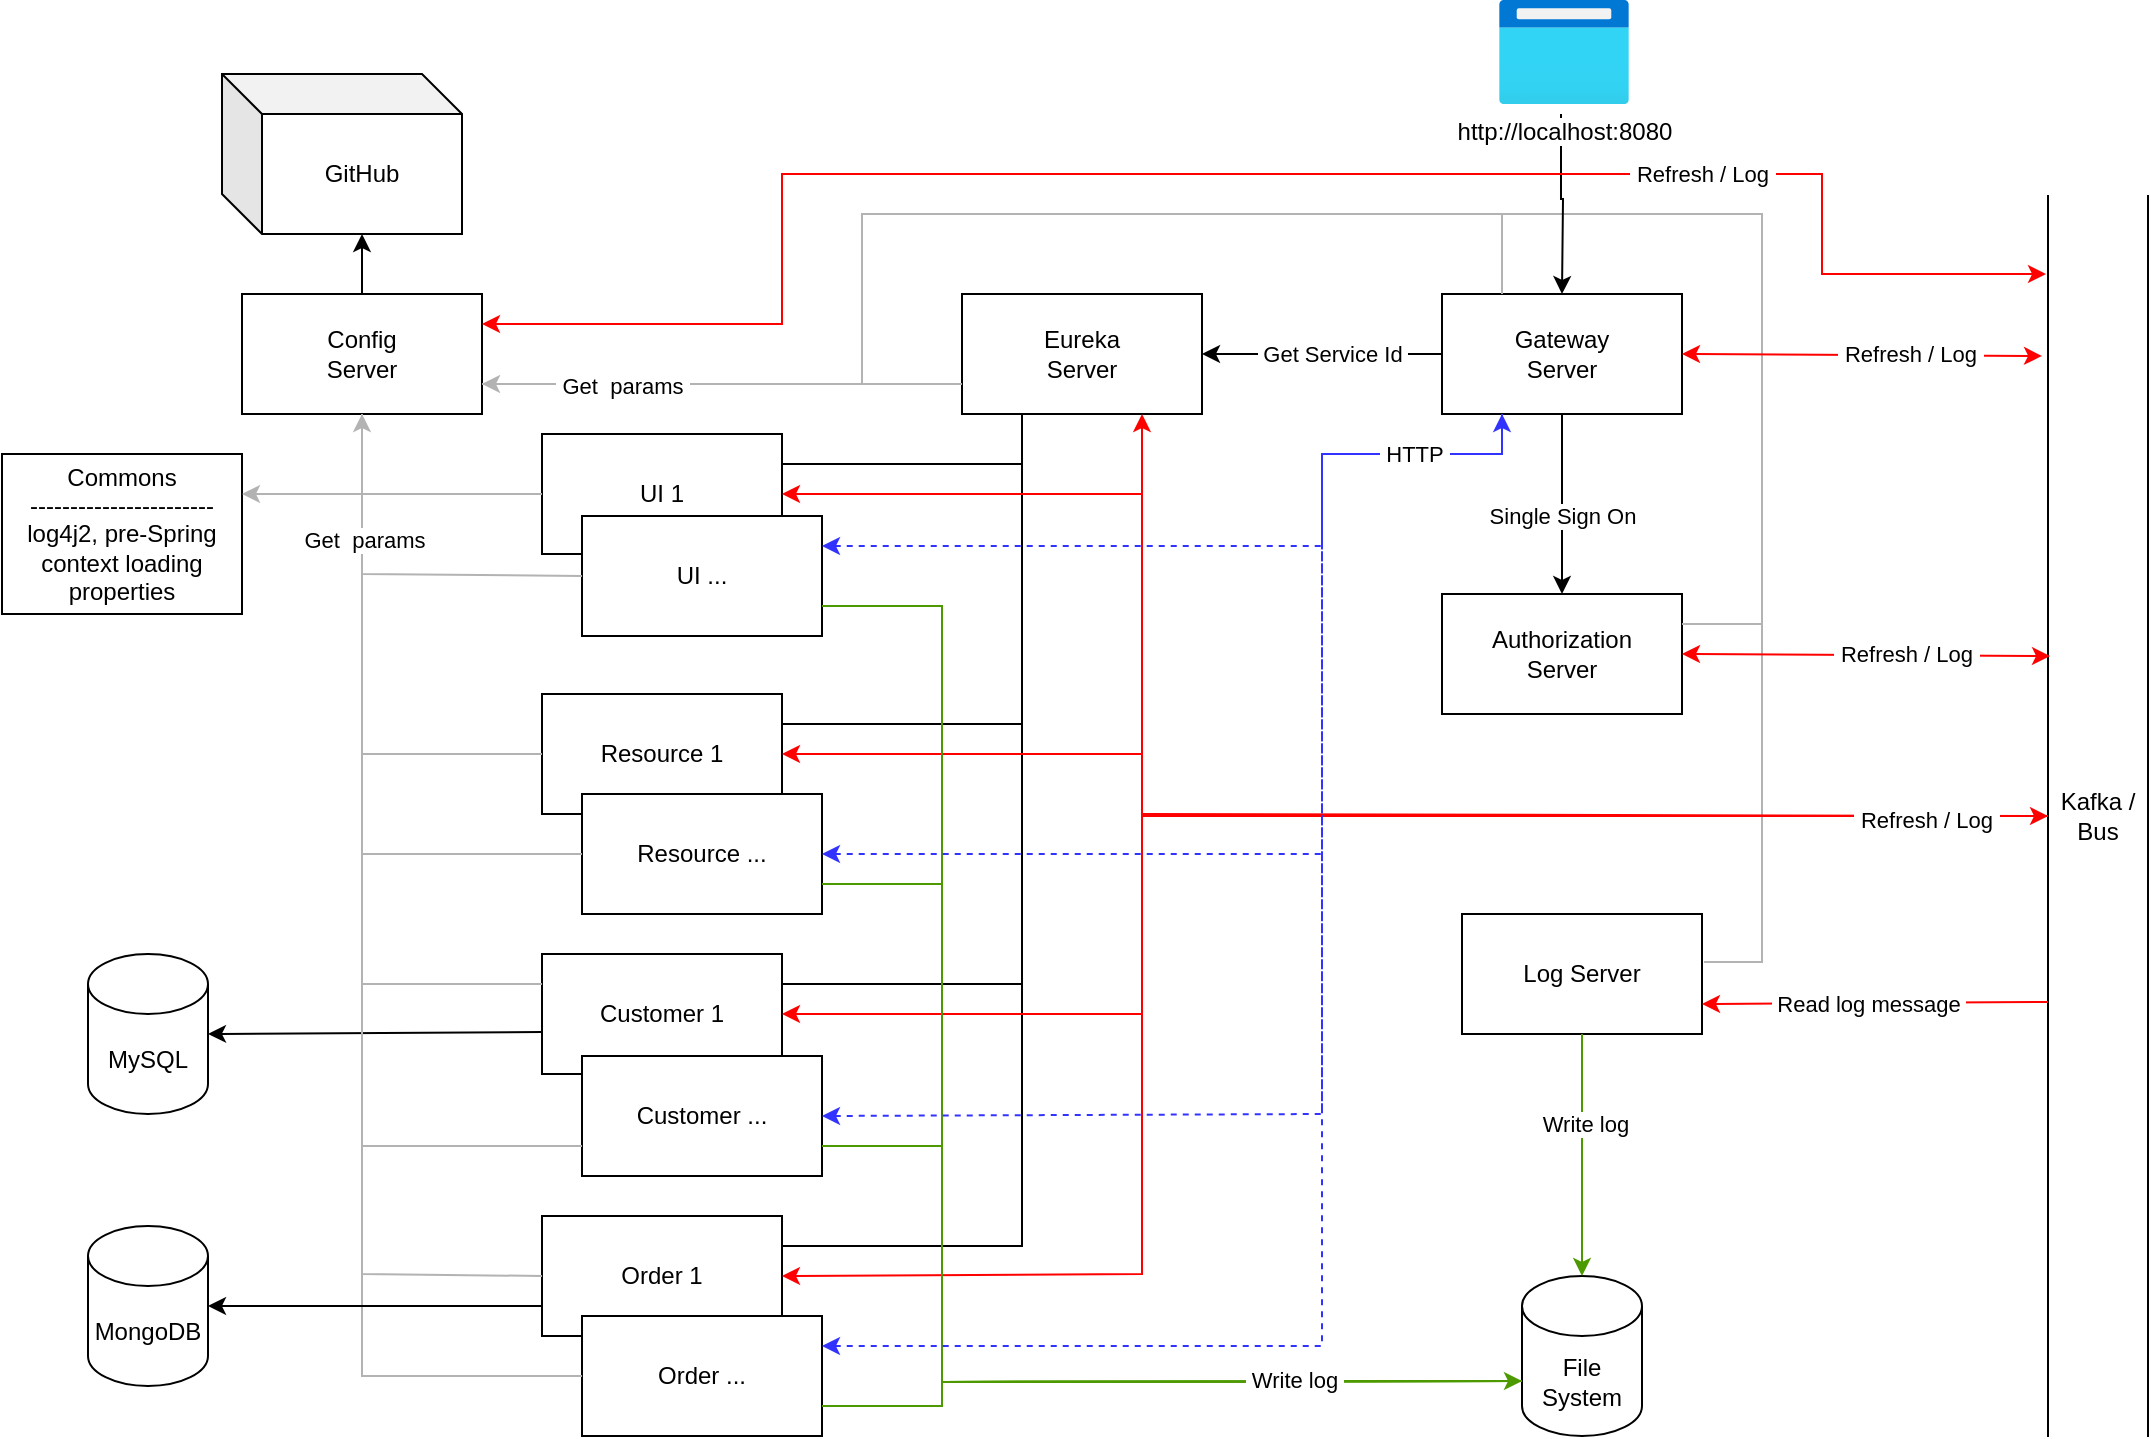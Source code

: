 <mxfile version="21.2.1" type="device">
  <diagram name="Page-1" id="ivzrYam6SIHgwVBFcI3E">
    <mxGraphModel dx="1418" dy="948" grid="1" gridSize="10" guides="1" tooltips="1" connect="1" arrows="1" fold="1" page="1" pageScale="1" pageWidth="1169" pageHeight="827" math="0" shadow="0">
      <root>
        <mxCell id="0" />
        <mxCell id="1" parent="0" />
        <mxCell id="c5bdx5AyV4i2kG1hVxSQ-1" value="Gateway&lt;br&gt;Server" style="rounded=0;whiteSpace=wrap;html=1;" parent="1" vertex="1">
          <mxGeometry x="727" y="200" width="120" height="60" as="geometry" />
        </mxCell>
        <mxCell id="c5bdx5AyV4i2kG1hVxSQ-3" value="Authorization&lt;br&gt;Server" style="rounded=0;whiteSpace=wrap;html=1;" parent="1" vertex="1">
          <mxGeometry x="727" y="350" width="120" height="60" as="geometry" />
        </mxCell>
        <mxCell id="c5bdx5AyV4i2kG1hVxSQ-5" value="Config&lt;br&gt;Server" style="rounded=0;whiteSpace=wrap;html=1;" parent="1" vertex="1">
          <mxGeometry x="127" y="200" width="120" height="60" as="geometry" />
        </mxCell>
        <mxCell id="c5bdx5AyV4i2kG1hVxSQ-6" value="Log&amp;nbsp;Server" style="rounded=0;whiteSpace=wrap;html=1;" parent="1" vertex="1">
          <mxGeometry x="737" y="510" width="120" height="60" as="geometry" />
        </mxCell>
        <mxCell id="c5bdx5AyV4i2kG1hVxSQ-7" value="Eureka&lt;br&gt;Server" style="rounded=0;whiteSpace=wrap;html=1;" parent="1" vertex="1">
          <mxGeometry x="487" y="200" width="120" height="60" as="geometry" />
        </mxCell>
        <mxCell id="c5bdx5AyV4i2kG1hVxSQ-8" value="UI 1" style="rounded=0;whiteSpace=wrap;html=1;align=center;" parent="1" vertex="1">
          <mxGeometry x="277" y="270" width="120" height="60" as="geometry" />
        </mxCell>
        <mxCell id="c5bdx5AyV4i2kG1hVxSQ-9" value="UI ..." style="rounded=0;whiteSpace=wrap;html=1;align=center;" parent="1" vertex="1">
          <mxGeometry x="297" y="311" width="120" height="60" as="geometry" />
        </mxCell>
        <mxCell id="c5bdx5AyV4i2kG1hVxSQ-10" value="Resource 1" style="rounded=0;whiteSpace=wrap;html=1;align=center;" parent="1" vertex="1">
          <mxGeometry x="277" y="400" width="120" height="60" as="geometry" />
        </mxCell>
        <mxCell id="c5bdx5AyV4i2kG1hVxSQ-11" value="Resource ..." style="rounded=0;whiteSpace=wrap;html=1;align=center;" parent="1" vertex="1">
          <mxGeometry x="297" y="450" width="120" height="60" as="geometry" />
        </mxCell>
        <mxCell id="c5bdx5AyV4i2kG1hVxSQ-12" value="Customer 1" style="rounded=0;whiteSpace=wrap;html=1;align=center;" parent="1" vertex="1">
          <mxGeometry x="277" y="530" width="120" height="60" as="geometry" />
        </mxCell>
        <mxCell id="c5bdx5AyV4i2kG1hVxSQ-13" value="Customer ..." style="rounded=0;whiteSpace=wrap;html=1;align=center;" parent="1" vertex="1">
          <mxGeometry x="297" y="581" width="120" height="60" as="geometry" />
        </mxCell>
        <mxCell id="c5bdx5AyV4i2kG1hVxSQ-14" value="Order 1" style="rounded=0;whiteSpace=wrap;html=1;align=center;" parent="1" vertex="1">
          <mxGeometry x="277" y="661" width="120" height="60" as="geometry" />
        </mxCell>
        <mxCell id="c5bdx5AyV4i2kG1hVxSQ-15" value="Order ..." style="rounded=0;whiteSpace=wrap;html=1;align=center;" parent="1" vertex="1">
          <mxGeometry x="297" y="711" width="120" height="60" as="geometry" />
        </mxCell>
        <mxCell id="c5bdx5AyV4i2kG1hVxSQ-16" value="MySQL" style="shape=cylinder3;whiteSpace=wrap;html=1;boundedLbl=1;backgroundOutline=1;size=15;" parent="1" vertex="1">
          <mxGeometry x="50" y="530" width="60" height="80" as="geometry" />
        </mxCell>
        <mxCell id="c5bdx5AyV4i2kG1hVxSQ-17" value="MongoDB" style="shape=cylinder3;whiteSpace=wrap;html=1;boundedLbl=1;backgroundOutline=1;size=15;" parent="1" vertex="1">
          <mxGeometry x="50" y="666" width="60" height="80" as="geometry" />
        </mxCell>
        <mxCell id="c5bdx5AyV4i2kG1hVxSQ-18" value="GitHub" style="shape=cube;whiteSpace=wrap;html=1;boundedLbl=1;backgroundOutline=1;darkOpacity=0.05;darkOpacity2=0.1;" parent="1" vertex="1">
          <mxGeometry x="117" y="90" width="120" height="80" as="geometry" />
        </mxCell>
        <mxCell id="c5bdx5AyV4i2kG1hVxSQ-20" value="Kafka / Bus" style="shape=partialRectangle;whiteSpace=wrap;html=1;left=0;right=0;fillColor=none;direction=south;" parent="1" vertex="1">
          <mxGeometry x="1030" y="151" width="50" height="620" as="geometry" />
        </mxCell>
        <mxCell id="c5bdx5AyV4i2kG1hVxSQ-22" value="" style="endArrow=none;html=1;rounded=0;exitX=1;exitY=0.5;exitDx=0;exitDy=0;exitPerimeter=0;entryX=0;entryY=0.65;entryDx=0;entryDy=0;entryPerimeter=0;endFill=0;startArrow=classic;startFill=1;" parent="1" source="c5bdx5AyV4i2kG1hVxSQ-16" target="c5bdx5AyV4i2kG1hVxSQ-12" edge="1">
          <mxGeometry width="50" height="50" relative="1" as="geometry">
            <mxPoint x="207" y="560" as="sourcePoint" />
            <mxPoint x="257" y="510" as="targetPoint" />
          </mxGeometry>
        </mxCell>
        <mxCell id="c5bdx5AyV4i2kG1hVxSQ-26" value="" style="endArrow=classic;html=1;rounded=0;exitX=0.5;exitY=0;exitDx=0;exitDy=0;entryX=0;entryY=0;entryDx=70;entryDy=80;entryPerimeter=0;endFill=1;" parent="1" source="c5bdx5AyV4i2kG1hVxSQ-5" target="c5bdx5AyV4i2kG1hVxSQ-18" edge="1">
          <mxGeometry width="50" height="50" relative="1" as="geometry">
            <mxPoint x="227" y="190" as="sourcePoint" />
            <mxPoint x="317" y="170" as="targetPoint" />
          </mxGeometry>
        </mxCell>
        <mxCell id="c5bdx5AyV4i2kG1hVxSQ-27" value="" style="endArrow=none;html=1;rounded=0;exitX=0.5;exitY=1;exitDx=0;exitDy=0;entryX=0;entryY=0.5;entryDx=0;entryDy=0;strokeColor=#B3B3B3;startArrow=classic;startFill=1;" parent="1" source="c5bdx5AyV4i2kG1hVxSQ-5" target="c5bdx5AyV4i2kG1hVxSQ-8" edge="1">
          <mxGeometry width="50" height="50" relative="1" as="geometry">
            <mxPoint x="147" y="330" as="sourcePoint" />
            <mxPoint x="237" y="310" as="targetPoint" />
            <Array as="points">
              <mxPoint x="187" y="300" />
            </Array>
          </mxGeometry>
        </mxCell>
        <mxCell id="c5bdx5AyV4i2kG1hVxSQ-28" value="" style="endArrow=none;html=1;rounded=0;entryX=0;entryY=0.5;entryDx=0;entryDy=0;strokeColor=#B3B3B3;" parent="1" target="c5bdx5AyV4i2kG1hVxSQ-9" edge="1">
          <mxGeometry width="50" height="50" relative="1" as="geometry">
            <mxPoint x="187" y="260" as="sourcePoint" />
            <mxPoint x="287" y="310" as="targetPoint" />
            <Array as="points">
              <mxPoint x="187" y="340" />
            </Array>
          </mxGeometry>
        </mxCell>
        <mxCell id="c5bdx5AyV4i2kG1hVxSQ-29" value="" style="endArrow=none;html=1;rounded=0;exitX=0.5;exitY=1;exitDx=0;exitDy=0;entryX=0;entryY=0.5;entryDx=0;entryDy=0;strokeColor=#B3B3B3;" parent="1" source="c5bdx5AyV4i2kG1hVxSQ-5" target="c5bdx5AyV4i2kG1hVxSQ-10" edge="1">
          <mxGeometry width="50" height="50" relative="1" as="geometry">
            <mxPoint x="187" y="390" as="sourcePoint" />
            <mxPoint x="277" y="430" as="targetPoint" />
            <Array as="points">
              <mxPoint x="187" y="430" />
            </Array>
          </mxGeometry>
        </mxCell>
        <mxCell id="c5bdx5AyV4i2kG1hVxSQ-30" value="" style="endArrow=none;html=1;rounded=0;exitX=0.5;exitY=1;exitDx=0;exitDy=0;entryX=0;entryY=0.5;entryDx=0;entryDy=0;strokeColor=#B3B3B3;" parent="1" source="c5bdx5AyV4i2kG1hVxSQ-5" target="c5bdx5AyV4i2kG1hVxSQ-11" edge="1">
          <mxGeometry width="50" height="50" relative="1" as="geometry">
            <mxPoint x="207" y="440" as="sourcePoint" />
            <mxPoint x="297" y="480" as="targetPoint" />
            <Array as="points">
              <mxPoint x="187" y="480" />
            </Array>
          </mxGeometry>
        </mxCell>
        <mxCell id="c5bdx5AyV4i2kG1hVxSQ-32" value="" style="endArrow=none;html=1;rounded=0;exitX=0.5;exitY=1;exitDx=0;exitDy=0;entryX=0;entryY=0.25;entryDx=0;entryDy=0;strokeColor=#B3B3B3;" parent="1" source="c5bdx5AyV4i2kG1hVxSQ-5" target="c5bdx5AyV4i2kG1hVxSQ-12" edge="1">
          <mxGeometry width="50" height="50" relative="1" as="geometry">
            <mxPoint x="167" y="340" as="sourcePoint" />
            <mxPoint x="277" y="560" as="targetPoint" />
            <Array as="points">
              <mxPoint x="187" y="545" />
            </Array>
          </mxGeometry>
        </mxCell>
        <mxCell id="c5bdx5AyV4i2kG1hVxSQ-33" value="" style="endArrow=none;html=1;rounded=0;exitX=0.5;exitY=1;exitDx=0;exitDy=0;entryX=0;entryY=0.75;entryDx=0;entryDy=0;strokeColor=#B3B3B3;" parent="1" source="c5bdx5AyV4i2kG1hVxSQ-5" target="c5bdx5AyV4i2kG1hVxSQ-13" edge="1">
          <mxGeometry width="50" height="50" relative="1" as="geometry">
            <mxPoint x="187" y="390" as="sourcePoint" />
            <mxPoint x="297" y="610" as="targetPoint" />
            <Array as="points">
              <mxPoint x="187" y="626" />
            </Array>
          </mxGeometry>
        </mxCell>
        <mxCell id="c5bdx5AyV4i2kG1hVxSQ-34" value="" style="endArrow=none;html=1;rounded=0;exitX=0.5;exitY=1;exitDx=0;exitDy=0;entryX=0;entryY=0.5;entryDx=0;entryDy=0;strokeColor=#B3B3B3;" parent="1" source="c5bdx5AyV4i2kG1hVxSQ-5" target="c5bdx5AyV4i2kG1hVxSQ-14" edge="1">
          <mxGeometry width="50" height="50" relative="1" as="geometry">
            <mxPoint x="197" y="270" as="sourcePoint" />
            <mxPoint x="307" y="636" as="targetPoint" />
            <Array as="points">
              <mxPoint x="187" y="690" />
            </Array>
          </mxGeometry>
        </mxCell>
        <mxCell id="c5bdx5AyV4i2kG1hVxSQ-35" value="" style="endArrow=none;html=1;rounded=0;exitX=0.5;exitY=1;exitDx=0;exitDy=0;entryX=0;entryY=0.5;entryDx=0;entryDy=0;strokeColor=#B3B3B3;" parent="1" source="c5bdx5AyV4i2kG1hVxSQ-5" target="c5bdx5AyV4i2kG1hVxSQ-15" edge="1">
          <mxGeometry width="50" height="50" relative="1" as="geometry">
            <mxPoint x="187" y="311" as="sourcePoint" />
            <mxPoint x="277" y="742" as="targetPoint" />
            <Array as="points">
              <mxPoint x="187" y="741" />
            </Array>
          </mxGeometry>
        </mxCell>
        <mxCell id="c5bdx5AyV4i2kG1hVxSQ-85" value="&amp;nbsp;Get&amp;nbsp; params&amp;nbsp;" style="edgeLabel;html=1;align=center;verticalAlign=middle;resizable=0;points=[];" parent="c5bdx5AyV4i2kG1hVxSQ-35" vertex="1" connectable="0">
          <mxGeometry x="-0.787" y="1" relative="1" as="geometry">
            <mxPoint as="offset" />
          </mxGeometry>
        </mxCell>
        <mxCell id="c5bdx5AyV4i2kG1hVxSQ-36" value="" style="endArrow=none;html=1;rounded=0;exitX=1;exitY=0.5;exitDx=0;exitDy=0;exitPerimeter=0;entryX=0;entryY=0.75;entryDx=0;entryDy=0;startArrow=classic;startFill=1;" parent="1" source="c5bdx5AyV4i2kG1hVxSQ-17" target="c5bdx5AyV4i2kG1hVxSQ-14" edge="1">
          <mxGeometry width="50" height="50" relative="1" as="geometry">
            <mxPoint x="167" y="763.5" as="sourcePoint" />
            <mxPoint x="297" y="756" as="targetPoint" />
          </mxGeometry>
        </mxCell>
        <mxCell id="c5bdx5AyV4i2kG1hVxSQ-37" value="" style="endArrow=none;html=1;rounded=0;exitX=1;exitY=0.25;exitDx=0;exitDy=0;entryX=0.25;entryY=1;entryDx=0;entryDy=0;" parent="1" source="c5bdx5AyV4i2kG1hVxSQ-8" target="c5bdx5AyV4i2kG1hVxSQ-7" edge="1">
          <mxGeometry width="50" height="50" relative="1" as="geometry">
            <mxPoint x="497" y="361" as="sourcePoint" />
            <mxPoint x="607" y="360" as="targetPoint" />
            <Array as="points">
              <mxPoint x="517" y="285" />
            </Array>
          </mxGeometry>
        </mxCell>
        <mxCell id="c5bdx5AyV4i2kG1hVxSQ-38" value="" style="endArrow=none;html=1;rounded=0;exitX=1;exitY=0.75;exitDx=0;exitDy=0;entryX=0;entryY=0.75;entryDx=0;entryDy=0;strokeColor=#B3B3B3;endFill=0;startArrow=classic;startFill=1;" parent="1" source="c5bdx5AyV4i2kG1hVxSQ-5" target="c5bdx5AyV4i2kG1hVxSQ-7" edge="1">
          <mxGeometry width="50" height="50" relative="1" as="geometry">
            <mxPoint x="247" y="230.5" as="sourcePoint" />
            <mxPoint x="357" y="229.5" as="targetPoint" />
          </mxGeometry>
        </mxCell>
        <mxCell id="c5bdx5AyV4i2kG1hVxSQ-39" value="" style="endArrow=none;html=1;rounded=0;strokeColor=#B3B3B3;exitX=1;exitY=0.75;exitDx=0;exitDy=0;entryX=0.25;entryY=0;entryDx=0;entryDy=0;" parent="1" source="c5bdx5AyV4i2kG1hVxSQ-5" target="c5bdx5AyV4i2kG1hVxSQ-1" edge="1">
          <mxGeometry width="50" height="50" relative="1" as="geometry">
            <mxPoint x="397" y="190" as="sourcePoint" />
            <mxPoint x="757" y="170" as="targetPoint" />
            <Array as="points">
              <mxPoint x="437" y="245" />
              <mxPoint x="437" y="160" />
              <mxPoint x="577" y="160" />
              <mxPoint x="757" y="160" />
            </Array>
          </mxGeometry>
        </mxCell>
        <mxCell id="c5bdx5AyV4i2kG1hVxSQ-41" value="" style="endArrow=none;html=1;rounded=0;exitX=1;exitY=0.25;exitDx=0;exitDy=0;entryX=0.25;entryY=1;entryDx=0;entryDy=0;" parent="1" source="c5bdx5AyV4i2kG1hVxSQ-10" target="c5bdx5AyV4i2kG1hVxSQ-7" edge="1">
          <mxGeometry width="50" height="50" relative="1" as="geometry">
            <mxPoint x="417" y="320" as="sourcePoint" />
            <mxPoint x="537" y="280" as="targetPoint" />
            <Array as="points">
              <mxPoint x="517" y="415" />
            </Array>
          </mxGeometry>
        </mxCell>
        <mxCell id="c5bdx5AyV4i2kG1hVxSQ-43" value="" style="endArrow=none;html=1;rounded=0;exitX=1;exitY=0.25;exitDx=0;exitDy=0;entryX=0.25;entryY=1;entryDx=0;entryDy=0;" parent="1" source="c5bdx5AyV4i2kG1hVxSQ-12" target="c5bdx5AyV4i2kG1hVxSQ-7" edge="1">
          <mxGeometry width="50" height="50" relative="1" as="geometry">
            <mxPoint x="437" y="340" as="sourcePoint" />
            <mxPoint x="557" y="300" as="targetPoint" />
            <Array as="points">
              <mxPoint x="517" y="545" />
            </Array>
          </mxGeometry>
        </mxCell>
        <mxCell id="c5bdx5AyV4i2kG1hVxSQ-45" value="" style="endArrow=none;html=1;rounded=0;exitX=1;exitY=0.25;exitDx=0;exitDy=0;entryX=0.25;entryY=1;entryDx=0;entryDy=0;" parent="1" source="c5bdx5AyV4i2kG1hVxSQ-14" target="c5bdx5AyV4i2kG1hVxSQ-7" edge="1">
          <mxGeometry width="50" height="50" relative="1" as="geometry">
            <mxPoint x="457" y="360" as="sourcePoint" />
            <mxPoint x="577" y="320" as="targetPoint" />
            <Array as="points">
              <mxPoint x="517" y="676" />
            </Array>
          </mxGeometry>
        </mxCell>
        <mxCell id="c5bdx5AyV4i2kG1hVxSQ-51" value="" style="endArrow=classic;html=1;rounded=0;entryX=1;entryY=0.5;entryDx=0;entryDy=0;exitX=0;exitY=0.5;exitDx=0;exitDy=0;" parent="1" source="c5bdx5AyV4i2kG1hVxSQ-1" target="c5bdx5AyV4i2kG1hVxSQ-7" edge="1">
          <mxGeometry width="50" height="50" relative="1" as="geometry">
            <mxPoint x="667" y="520" as="sourcePoint" />
            <mxPoint x="717" y="470" as="targetPoint" />
          </mxGeometry>
        </mxCell>
        <mxCell id="c5bdx5AyV4i2kG1hVxSQ-52" value="&amp;nbsp;Get Service Id&amp;nbsp;" style="edgeLabel;html=1;align=center;verticalAlign=middle;resizable=0;points=[];" parent="c5bdx5AyV4i2kG1hVxSQ-51" vertex="1" connectable="0">
          <mxGeometry x="0.3" relative="1" as="geometry">
            <mxPoint x="23" as="offset" />
          </mxGeometry>
        </mxCell>
        <mxCell id="c5bdx5AyV4i2kG1hVxSQ-53" value="" style="endArrow=classic;html=1;rounded=0;exitX=0.5;exitY=1;exitDx=0;exitDy=0;" parent="1" source="c5bdx5AyV4i2kG1hVxSQ-1" target="c5bdx5AyV4i2kG1hVxSQ-3" edge="1">
          <mxGeometry width="50" height="50" relative="1" as="geometry">
            <mxPoint x="867" y="300" as="sourcePoint" />
            <mxPoint x="917" y="250" as="targetPoint" />
          </mxGeometry>
        </mxCell>
        <mxCell id="c5bdx5AyV4i2kG1hVxSQ-54" value="&amp;nbsp;Single Sign On&amp;nbsp;" style="edgeLabel;html=1;align=center;verticalAlign=middle;resizable=0;points=[];" parent="c5bdx5AyV4i2kG1hVxSQ-53" vertex="1" connectable="0">
          <mxGeometry x="0.422" y="-1" relative="1" as="geometry">
            <mxPoint x="1" y="-13" as="offset" />
          </mxGeometry>
        </mxCell>
        <mxCell id="c5bdx5AyV4i2kG1hVxSQ-56" value="" style="endArrow=none;html=1;rounded=0;strokeColor=#B3B3B3;exitX=1;exitY=0.75;exitDx=0;exitDy=0;entryX=1;entryY=0.25;entryDx=0;entryDy=0;" parent="1" source="c5bdx5AyV4i2kG1hVxSQ-5" target="c5bdx5AyV4i2kG1hVxSQ-3" edge="1">
          <mxGeometry width="50" height="50" relative="1" as="geometry">
            <mxPoint x="257" y="225" as="sourcePoint" />
            <mxPoint x="887" y="390" as="targetPoint" />
            <Array as="points">
              <mxPoint x="437" y="245" />
              <mxPoint x="437" y="160" />
              <mxPoint x="887" y="160" />
              <mxPoint x="887" y="365" />
            </Array>
          </mxGeometry>
        </mxCell>
        <mxCell id="c5bdx5AyV4i2kG1hVxSQ-57" value="" style="endArrow=none;html=1;rounded=0;strokeColor=#B3B3B3;exitX=1;exitY=0.75;exitDx=0;exitDy=0;entryX=1.008;entryY=0.4;entryDx=0;entryDy=0;entryPerimeter=0;" parent="1" source="c5bdx5AyV4i2kG1hVxSQ-5" target="c5bdx5AyV4i2kG1hVxSQ-6" edge="1">
          <mxGeometry width="50" height="50" relative="1" as="geometry">
            <mxPoint x="247" y="215" as="sourcePoint" />
            <mxPoint x="847" y="365" as="targetPoint" />
            <Array as="points">
              <mxPoint x="437" y="245" />
              <mxPoint x="437" y="160" />
              <mxPoint x="887" y="160" />
              <mxPoint x="887" y="534" />
            </Array>
          </mxGeometry>
        </mxCell>
        <mxCell id="c5bdx5AyV4i2kG1hVxSQ-84" value="&amp;nbsp;Get&amp;nbsp; params&amp;nbsp;" style="edgeLabel;html=1;align=center;verticalAlign=middle;resizable=0;points=[];" parent="c5bdx5AyV4i2kG1hVxSQ-57" vertex="1" connectable="0">
          <mxGeometry x="-0.876" y="-1" relative="1" as="geometry">
            <mxPoint as="offset" />
          </mxGeometry>
        </mxCell>
        <mxCell id="c5bdx5AyV4i2kG1hVxSQ-59" value="" style="edgeStyle=orthogonalEdgeStyle;rounded=0;orthogonalLoop=1;jettySize=auto;html=1;align=center;verticalAlign=top;exitX=0.477;exitY=1.096;exitDx=0;exitDy=0;exitPerimeter=0;" parent="1" source="ECfrtQlxyT_L8Qk5CcrT-7" edge="1">
          <mxGeometry relative="1" as="geometry">
            <mxPoint x="787" y="200" as="targetPoint" />
            <mxPoint x="786.9" y="117.2" as="sourcePoint" />
          </mxGeometry>
        </mxCell>
        <mxCell id="c5bdx5AyV4i2kG1hVxSQ-61" value="" style="endArrow=classic;html=1;rounded=0;exitX=0.75;exitY=1;exitDx=0;exitDy=0;strokeColor=#FF0000;endFill=1;entryX=0.5;entryY=1;entryDx=0;entryDy=0;startArrow=classic;startFill=1;" parent="1" source="c5bdx5AyV4i2kG1hVxSQ-7" target="c5bdx5AyV4i2kG1hVxSQ-20" edge="1">
          <mxGeometry width="50" height="50" relative="1" as="geometry">
            <mxPoint x="657" y="490" as="sourcePoint" />
            <mxPoint x="947" y="470" as="targetPoint" />
            <Array as="points">
              <mxPoint x="577" y="461" />
            </Array>
          </mxGeometry>
        </mxCell>
        <mxCell id="c5bdx5AyV4i2kG1hVxSQ-63" value="" style="endArrow=none;html=1;rounded=0;strokeColor=#FF0000;exitX=1;exitY=0.5;exitDx=0;exitDy=0;endFill=0;entryX=0.5;entryY=1;entryDx=0;entryDy=0;startArrow=classic;startFill=1;" parent="1" source="c5bdx5AyV4i2kG1hVxSQ-8" target="c5bdx5AyV4i2kG1hVxSQ-20" edge="1">
          <mxGeometry width="50" height="50" relative="1" as="geometry">
            <mxPoint x="597" y="540" as="sourcePoint" />
            <mxPoint x="937" y="450" as="targetPoint" />
            <Array as="points">
              <mxPoint x="577" y="300" />
              <mxPoint x="577" y="461" />
            </Array>
          </mxGeometry>
        </mxCell>
        <mxCell id="c5bdx5AyV4i2kG1hVxSQ-64" value="" style="endArrow=classic;html=1;rounded=0;entryX=0.129;entryY=1.06;entryDx=0;entryDy=0;entryPerimeter=0;exitX=1;exitY=0.5;exitDx=0;exitDy=0;strokeColor=#FF0000;startArrow=classic;startFill=1;" parent="1" source="c5bdx5AyV4i2kG1hVxSQ-1" target="c5bdx5AyV4i2kG1hVxSQ-20" edge="1">
          <mxGeometry width="50" height="50" relative="1" as="geometry">
            <mxPoint x="657" y="490" as="sourcePoint" />
            <mxPoint x="707" y="440" as="targetPoint" />
          </mxGeometry>
        </mxCell>
        <mxCell id="c5bdx5AyV4i2kG1hVxSQ-82" value="&amp;nbsp;Refresh / Log&amp;nbsp;" style="edgeLabel;html=1;align=center;verticalAlign=middle;resizable=0;points=[];" parent="c5bdx5AyV4i2kG1hVxSQ-64" vertex="1" connectable="0">
          <mxGeometry x="0.402" y="1" relative="1" as="geometry">
            <mxPoint x="-12" as="offset" />
          </mxGeometry>
        </mxCell>
        <mxCell id="c5bdx5AyV4i2kG1hVxSQ-66" value="" style="endArrow=classic;html=1;rounded=0;entryX=0.371;entryY=0.98;entryDx=0;entryDy=0;entryPerimeter=0;strokeColor=#FF0000;exitX=1;exitY=0.5;exitDx=0;exitDy=0;startArrow=classic;startFill=1;" parent="1" source="c5bdx5AyV4i2kG1hVxSQ-3" target="c5bdx5AyV4i2kG1hVxSQ-20" edge="1">
          <mxGeometry width="50" height="50" relative="1" as="geometry">
            <mxPoint x="847" y="389" as="sourcePoint" />
            <mxPoint x="933" y="390" as="targetPoint" />
          </mxGeometry>
        </mxCell>
        <mxCell id="c5bdx5AyV4i2kG1hVxSQ-81" value="&amp;nbsp;Refresh / Log&amp;nbsp;" style="edgeLabel;html=1;align=center;verticalAlign=middle;resizable=0;points=[];" parent="c5bdx5AyV4i2kG1hVxSQ-66" vertex="1" connectable="0">
          <mxGeometry x="0.252" y="1" relative="1" as="geometry">
            <mxPoint x="-3" as="offset" />
          </mxGeometry>
        </mxCell>
        <mxCell id="c5bdx5AyV4i2kG1hVxSQ-67" value="" style="endArrow=none;html=1;rounded=0;strokeColor=#FF0000;exitX=1;exitY=0.5;exitDx=0;exitDy=0;endFill=0;entryX=0.5;entryY=1;entryDx=0;entryDy=0;startArrow=classic;startFill=1;" parent="1" source="c5bdx5AyV4i2kG1hVxSQ-10" target="c5bdx5AyV4i2kG1hVxSQ-20" edge="1">
          <mxGeometry width="50" height="50" relative="1" as="geometry">
            <mxPoint x="397" y="300" as="sourcePoint" />
            <mxPoint x="957" y="490" as="targetPoint" />
            <Array as="points">
              <mxPoint x="577" y="430" />
              <mxPoint x="577" y="461" />
            </Array>
          </mxGeometry>
        </mxCell>
        <mxCell id="c5bdx5AyV4i2kG1hVxSQ-68" value="" style="endArrow=none;html=1;rounded=0;strokeColor=#FF0000;exitX=1;exitY=0.5;exitDx=0;exitDy=0;endFill=0;entryX=0.5;entryY=1;entryDx=0;entryDy=0;startArrow=classic;startFill=1;" parent="1" source="c5bdx5AyV4i2kG1hVxSQ-12" target="c5bdx5AyV4i2kG1hVxSQ-20" edge="1">
          <mxGeometry width="50" height="50" relative="1" as="geometry">
            <mxPoint x="437" y="570" as="sourcePoint" />
            <mxPoint x="967" y="430" as="targetPoint" />
            <Array as="points">
              <mxPoint x="577" y="560" />
              <mxPoint x="577" y="460" />
            </Array>
          </mxGeometry>
        </mxCell>
        <mxCell id="c5bdx5AyV4i2kG1hVxSQ-69" value="" style="endArrow=none;html=1;rounded=0;strokeColor=#FF0000;exitX=1;exitY=0.5;exitDx=0;exitDy=0;endFill=0;entryX=0.5;entryY=1;entryDx=0;entryDy=0;startArrow=classic;startFill=1;" parent="1" source="c5bdx5AyV4i2kG1hVxSQ-14" target="c5bdx5AyV4i2kG1hVxSQ-20" edge="1">
          <mxGeometry width="50" height="50" relative="1" as="geometry">
            <mxPoint x="487" y="700" as="sourcePoint" />
            <mxPoint x="957" y="500" as="targetPoint" />
            <Array as="points">
              <mxPoint x="577" y="690" />
              <mxPoint x="577" y="461" />
            </Array>
          </mxGeometry>
        </mxCell>
        <mxCell id="c5bdx5AyV4i2kG1hVxSQ-80" value="&amp;nbsp;Refresh / Log&amp;nbsp;" style="edgeLabel;html=1;align=center;verticalAlign=middle;resizable=0;points=[];" parent="c5bdx5AyV4i2kG1hVxSQ-69" vertex="1" connectable="0">
          <mxGeometry x="0.698" y="-2" relative="1" as="geometry">
            <mxPoint x="69" as="offset" />
          </mxGeometry>
        </mxCell>
        <mxCell id="c5bdx5AyV4i2kG1hVxSQ-70" value="" style="endArrow=classic;html=1;rounded=0;entryX=1;entryY=0.75;entryDx=0;entryDy=0;strokeColor=#FF0000;exitX=0.65;exitY=1;exitDx=0;exitDy=0;exitPerimeter=0;" parent="1" source="c5bdx5AyV4i2kG1hVxSQ-20" target="c5bdx5AyV4i2kG1hVxSQ-6" edge="1">
          <mxGeometry width="50" height="50" relative="1" as="geometry">
            <mxPoint x="837" y="620" as="sourcePoint" />
            <mxPoint x="958" y="621" as="targetPoint" />
          </mxGeometry>
        </mxCell>
        <mxCell id="FUkCjVmQxEcTmQktpNPC-1" value="&amp;nbsp;Read log message&amp;nbsp;" style="edgeLabel;html=1;align=center;verticalAlign=middle;resizable=0;points=[];" vertex="1" connectable="0" parent="c5bdx5AyV4i2kG1hVxSQ-70">
          <mxGeometry x="0.179" relative="1" as="geometry">
            <mxPoint x="12" as="offset" />
          </mxGeometry>
        </mxCell>
        <mxCell id="c5bdx5AyV4i2kG1hVxSQ-71" value="" style="endArrow=classic;html=1;rounded=0;strokeColor=#FF0000;endFill=1;entryX=0.063;entryY=1.02;entryDx=0;entryDy=0;exitX=1;exitY=0.25;exitDx=0;exitDy=0;entryPerimeter=0;startArrow=classic;startFill=1;" parent="1" source="c5bdx5AyV4i2kG1hVxSQ-5" target="c5bdx5AyV4i2kG1hVxSQ-20" edge="1">
          <mxGeometry width="50" height="50" relative="1" as="geometry">
            <mxPoint x="437" y="330" as="sourcePoint" />
            <mxPoint x="987" y="471" as="targetPoint" />
            <Array as="points">
              <mxPoint x="397" y="215" />
              <mxPoint x="397" y="140" />
              <mxPoint x="917" y="140" />
              <mxPoint x="917" y="190" />
            </Array>
          </mxGeometry>
        </mxCell>
        <mxCell id="c5bdx5AyV4i2kG1hVxSQ-83" value="&amp;nbsp;Refresh / Log&amp;nbsp;" style="edgeLabel;html=1;align=center;verticalAlign=middle;resizable=0;points=[];" parent="c5bdx5AyV4i2kG1hVxSQ-71" vertex="1" connectable="0">
          <mxGeometry x="0.707" y="-1" relative="1" as="geometry">
            <mxPoint x="-59" y="-29" as="offset" />
          </mxGeometry>
        </mxCell>
        <mxCell id="c5bdx5AyV4i2kG1hVxSQ-72" value="File System" style="shape=cylinder3;whiteSpace=wrap;html=1;boundedLbl=1;backgroundOutline=1;size=15;" parent="1" vertex="1">
          <mxGeometry x="767" y="691" width="60" height="80" as="geometry" />
        </mxCell>
        <mxCell id="c5bdx5AyV4i2kG1hVxSQ-73" value="" style="endArrow=classic;html=1;rounded=0;entryX=0.5;entryY=0;entryDx=0;entryDy=0;entryPerimeter=0;exitX=0.5;exitY=1;exitDx=0;exitDy=0;strokeColor=#4D9900;" parent="1" source="c5bdx5AyV4i2kG1hVxSQ-6" target="c5bdx5AyV4i2kG1hVxSQ-72" edge="1">
          <mxGeometry width="50" height="50" relative="1" as="geometry">
            <mxPoint x="657" y="580" as="sourcePoint" />
            <mxPoint x="707" y="530" as="targetPoint" />
          </mxGeometry>
        </mxCell>
        <mxCell id="c5bdx5AyV4i2kG1hVxSQ-79" value="Write log&amp;nbsp;" style="edgeLabel;html=1;align=center;verticalAlign=middle;resizable=0;points=[];" parent="c5bdx5AyV4i2kG1hVxSQ-73" vertex="1" connectable="0">
          <mxGeometry x="-0.256" y="3" relative="1" as="geometry">
            <mxPoint as="offset" />
          </mxGeometry>
        </mxCell>
        <mxCell id="c5bdx5AyV4i2kG1hVxSQ-74" value="" style="endArrow=classic;html=1;rounded=0;strokeColor=#4D9900;entryX=0;entryY=0;entryDx=0;entryDy=52.5;entryPerimeter=0;endFill=1;" parent="1" target="c5bdx5AyV4i2kG1hVxSQ-72" edge="1">
          <mxGeometry width="50" height="50" relative="1" as="geometry">
            <mxPoint x="417" y="356" as="sourcePoint" />
            <mxPoint x="537" y="730" as="targetPoint" />
            <Array as="points">
              <mxPoint x="477" y="356" />
              <mxPoint x="477" y="744" />
            </Array>
          </mxGeometry>
        </mxCell>
        <mxCell id="c5bdx5AyV4i2kG1hVxSQ-75" value="" style="endArrow=none;html=1;rounded=0;strokeColor=#4D9900;entryX=0;entryY=0;entryDx=0;entryDy=52.5;entryPerimeter=0;endFill=0;exitX=1;exitY=0.75;exitDx=0;exitDy=0;" parent="1" source="c5bdx5AyV4i2kG1hVxSQ-11" target="c5bdx5AyV4i2kG1hVxSQ-72" edge="1">
          <mxGeometry width="50" height="50" relative="1" as="geometry">
            <mxPoint x="427" y="366" as="sourcePoint" />
            <mxPoint x="777" y="754" as="targetPoint" />
            <Array as="points">
              <mxPoint x="477" y="495" />
              <mxPoint x="477" y="744" />
            </Array>
          </mxGeometry>
        </mxCell>
        <mxCell id="c5bdx5AyV4i2kG1hVxSQ-76" value="" style="endArrow=none;html=1;rounded=0;strokeColor=#4D9900;entryX=0;entryY=0;entryDx=0;entryDy=52.5;entryPerimeter=0;endFill=0;exitX=1;exitY=0.75;exitDx=0;exitDy=0;" parent="1" source="c5bdx5AyV4i2kG1hVxSQ-13" target="c5bdx5AyV4i2kG1hVxSQ-72" edge="1">
          <mxGeometry width="50" height="50" relative="1" as="geometry">
            <mxPoint x="427" y="505" as="sourcePoint" />
            <mxPoint x="777" y="754" as="targetPoint" />
            <Array as="points">
              <mxPoint x="477" y="626" />
              <mxPoint x="477" y="744" />
            </Array>
          </mxGeometry>
        </mxCell>
        <mxCell id="c5bdx5AyV4i2kG1hVxSQ-77" value="" style="endArrow=none;html=1;rounded=0;strokeColor=#4D9900;entryX=0;entryY=0;entryDx=0;entryDy=52.5;entryPerimeter=0;endFill=0;exitX=1;exitY=0.75;exitDx=0;exitDy=0;" parent="1" source="c5bdx5AyV4i2kG1hVxSQ-15" target="c5bdx5AyV4i2kG1hVxSQ-72" edge="1">
          <mxGeometry width="50" height="50" relative="1" as="geometry">
            <mxPoint x="417" y="768.866" as="sourcePoint" />
            <mxPoint x="767" y="771" as="targetPoint" />
            <Array as="points">
              <mxPoint x="477" y="756" />
              <mxPoint x="477" y="744" />
            </Array>
          </mxGeometry>
        </mxCell>
        <mxCell id="c5bdx5AyV4i2kG1hVxSQ-78" value="&amp;nbsp;Write log&amp;nbsp;" style="edgeLabel;html=1;align=center;verticalAlign=middle;resizable=0;points=[];" parent="c5bdx5AyV4i2kG1hVxSQ-77" vertex="1" connectable="0">
          <mxGeometry x="0.37" y="1" relative="1" as="geometry">
            <mxPoint as="offset" />
          </mxGeometry>
        </mxCell>
        <mxCell id="c5bdx5AyV4i2kG1hVxSQ-86" value="" style="endArrow=classic;html=1;rounded=0;strokeColor=#3333FF;endFill=1;exitX=1;exitY=0.25;exitDx=0;exitDy=0;entryX=0.25;entryY=1;entryDx=0;entryDy=0;startArrow=classic;startFill=1;dashed=1;" parent="1" source="c5bdx5AyV4i2kG1hVxSQ-9" target="c5bdx5AyV4i2kG1hVxSQ-1" edge="1">
          <mxGeometry width="50" height="50" relative="1" as="geometry">
            <mxPoint x="467" y="323" as="sourcePoint" />
            <mxPoint x="737" y="270" as="targetPoint" />
            <Array as="points">
              <mxPoint x="667" y="326" />
              <mxPoint x="667" y="280" />
              <mxPoint x="757" y="280" />
            </Array>
          </mxGeometry>
        </mxCell>
        <mxCell id="c5bdx5AyV4i2kG1hVxSQ-87" value="" style="endArrow=none;html=1;rounded=0;strokeColor=#3333FF;endFill=0;exitX=1;exitY=0.5;exitDx=0;exitDy=0;entryX=0.25;entryY=1;entryDx=0;entryDy=0;startArrow=classic;startFill=1;dashed=1;" parent="1" source="c5bdx5AyV4i2kG1hVxSQ-11" target="c5bdx5AyV4i2kG1hVxSQ-1" edge="1">
          <mxGeometry width="50" height="50" relative="1" as="geometry">
            <mxPoint x="417" y="350" as="sourcePoint" />
            <mxPoint x="757" y="284" as="targetPoint" />
            <Array as="points">
              <mxPoint x="667" y="480" />
              <mxPoint x="667" y="280" />
              <mxPoint x="757" y="280" />
            </Array>
          </mxGeometry>
        </mxCell>
        <mxCell id="c5bdx5AyV4i2kG1hVxSQ-88" value="" style="endArrow=none;html=1;rounded=0;strokeColor=#3333FF;endFill=0;exitX=1;exitY=0.5;exitDx=0;exitDy=0;entryX=0.25;entryY=1;entryDx=0;entryDy=0;startArrow=classic;startFill=1;dashed=1;" parent="1" source="c5bdx5AyV4i2kG1hVxSQ-13" target="c5bdx5AyV4i2kG1hVxSQ-1" edge="1">
          <mxGeometry width="50" height="50" relative="1" as="geometry">
            <mxPoint x="427" y="490" as="sourcePoint" />
            <mxPoint x="767" y="270" as="targetPoint" />
            <Array as="points">
              <mxPoint x="667" y="610" />
              <mxPoint x="667" y="280" />
              <mxPoint x="757" y="280" />
            </Array>
          </mxGeometry>
        </mxCell>
        <mxCell id="c5bdx5AyV4i2kG1hVxSQ-89" value="" style="endArrow=none;html=1;rounded=0;strokeColor=#3333FF;endFill=0;exitX=1;exitY=0.25;exitDx=0;exitDy=0;entryX=0.25;entryY=1;entryDx=0;entryDy=0;startArrow=classic;startFill=1;dashed=1;" parent="1" source="c5bdx5AyV4i2kG1hVxSQ-15" target="c5bdx5AyV4i2kG1hVxSQ-1" edge="1">
          <mxGeometry width="50" height="50" relative="1" as="geometry">
            <mxPoint x="437" y="500" as="sourcePoint" />
            <mxPoint x="777" y="280" as="targetPoint" />
            <Array as="points">
              <mxPoint x="667" y="726" />
              <mxPoint x="667" y="280" />
              <mxPoint x="757" y="280" />
            </Array>
          </mxGeometry>
        </mxCell>
        <mxCell id="c5bdx5AyV4i2kG1hVxSQ-90" value="&amp;nbsp;HTTP&amp;nbsp;" style="edgeLabel;html=1;align=center;verticalAlign=middle;resizable=0;points=[];" parent="c5bdx5AyV4i2kG1hVxSQ-89" vertex="1" connectable="0">
          <mxGeometry x="0.888" relative="1" as="geometry">
            <mxPoint x="-19" as="offset" />
          </mxGeometry>
        </mxCell>
        <mxCell id="jpktsW97Qqk5wfVd9BzZ-1" value="Commons&lt;br&gt;-----------------------&lt;br&gt;log4j2, pre-Spring context loading properties" style="rounded=0;whiteSpace=wrap;html=1;" parent="1" vertex="1">
          <mxGeometry x="7" y="280" width="120" height="80" as="geometry" />
        </mxCell>
        <mxCell id="jpktsW97Qqk5wfVd9BzZ-2" value="" style="endArrow=none;html=1;rounded=0;exitX=1;exitY=0.25;exitDx=0;exitDy=0;entryX=0;entryY=0.5;entryDx=0;entryDy=0;strokeColor=#B3B3B3;startArrow=classic;startFill=1;" parent="1" source="jpktsW97Qqk5wfVd9BzZ-1" target="c5bdx5AyV4i2kG1hVxSQ-8" edge="1">
          <mxGeometry width="50" height="50" relative="1" as="geometry">
            <mxPoint x="197" y="270" as="sourcePoint" />
            <mxPoint x="287" y="310" as="targetPoint" />
          </mxGeometry>
        </mxCell>
        <mxCell id="ECfrtQlxyT_L8Qk5CcrT-7" value="http://localhost:8080" style="image;aspect=fixed;html=1;points=[];align=center;fontSize=12;image=img/lib/azure2/general/Browser.svg;" parent="1" vertex="1">
          <mxGeometry x="755.5" y="53" width="65" height="52" as="geometry" />
        </mxCell>
      </root>
    </mxGraphModel>
  </diagram>
</mxfile>
